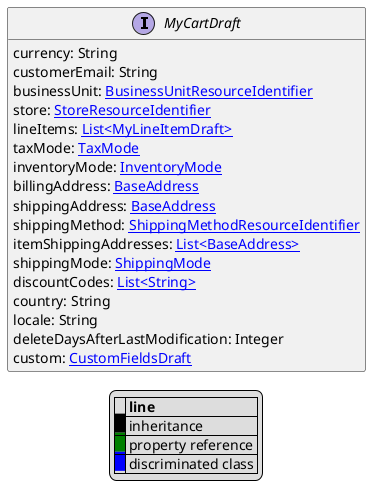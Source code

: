 @startuml

hide empty fields
hide empty methods
legend
|= |= line |
|<back:black>   </back>| inheritance |
|<back:green>   </back>| property reference |
|<back:blue>   </back>| discriminated class |
endlegend
interface MyCartDraft [[MyCartDraft.svg]]  {
    currency: String
    customerEmail: String
    businessUnit: [[BusinessUnitResourceIdentifier.svg BusinessUnitResourceIdentifier]]
    store: [[StoreResourceIdentifier.svg StoreResourceIdentifier]]
    lineItems: [[MyLineItemDraft.svg List<MyLineItemDraft>]]
    taxMode: [[TaxMode.svg TaxMode]]
    inventoryMode: [[InventoryMode.svg InventoryMode]]
    billingAddress: [[BaseAddress.svg BaseAddress]]
    shippingAddress: [[BaseAddress.svg BaseAddress]]
    shippingMethod: [[ShippingMethodResourceIdentifier.svg ShippingMethodResourceIdentifier]]
    itemShippingAddresses: [[BaseAddress.svg List<BaseAddress>]]
    shippingMode: [[ShippingMode.svg ShippingMode]]
    discountCodes: [[String.svg List<String>]]
    country: String
    locale: String
    deleteDaysAfterLastModification: Integer
    custom: [[CustomFieldsDraft.svg CustomFieldsDraft]]
}






@enduml
